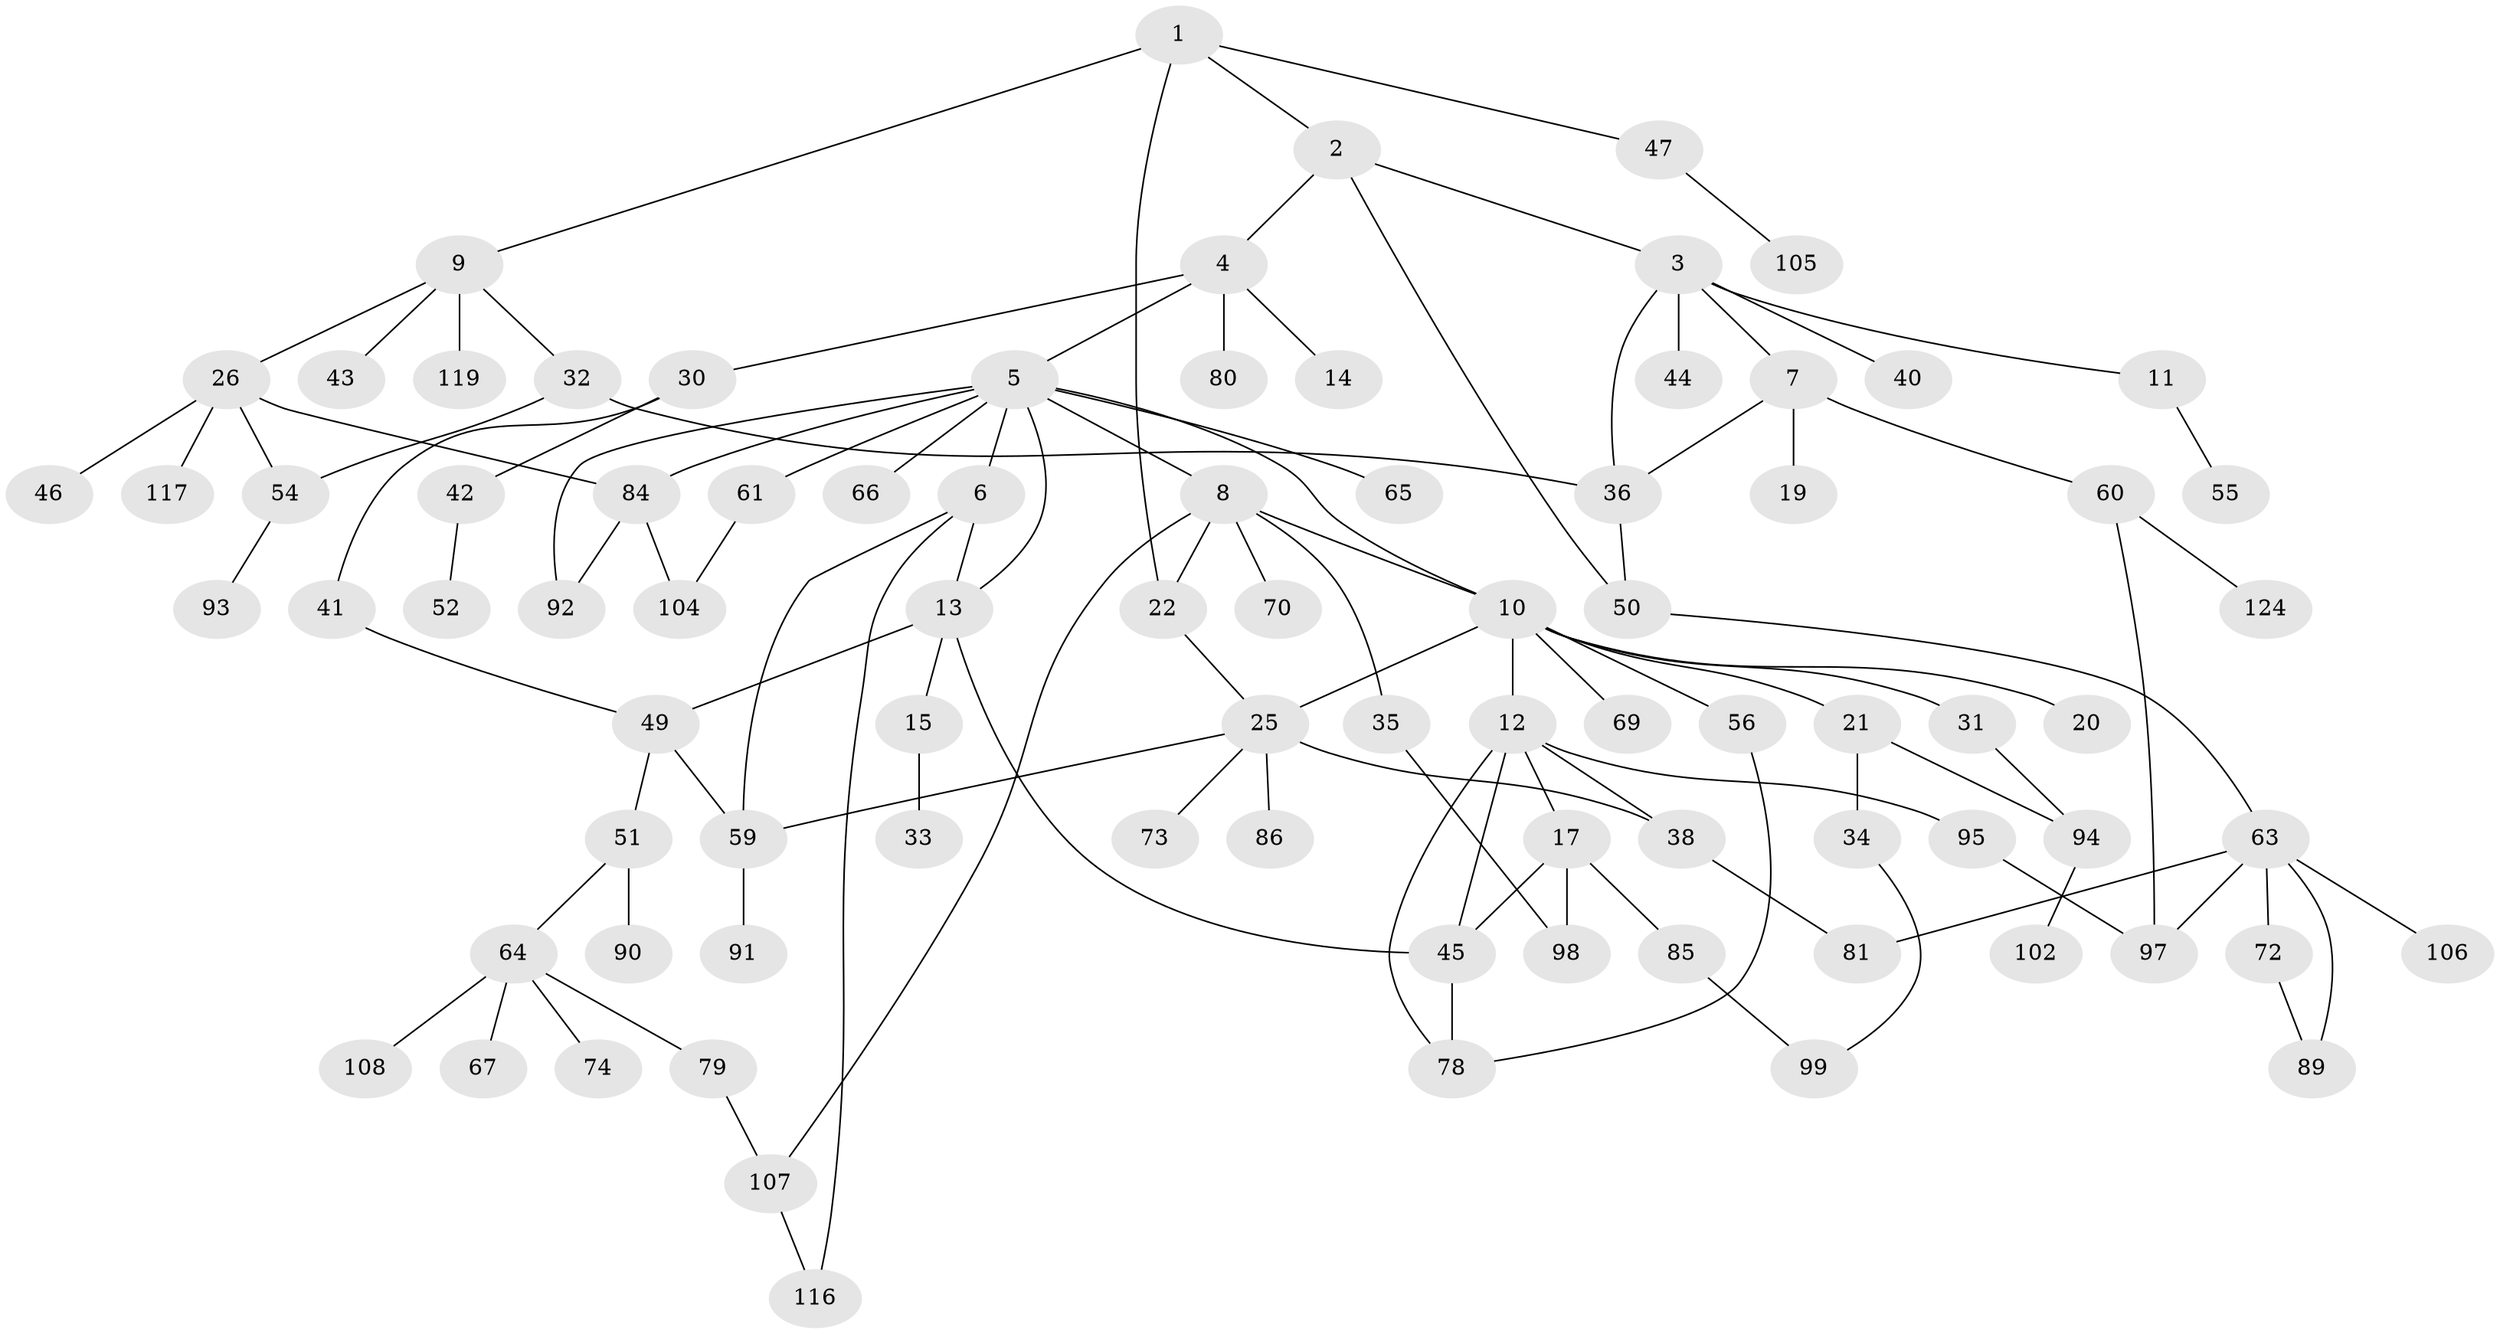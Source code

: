 // Generated by graph-tools (version 1.1) at 2025/51/02/27/25 19:51:38]
// undirected, 85 vertices, 112 edges
graph export_dot {
graph [start="1"]
  node [color=gray90,style=filled];
  1;
  2 [super="+113"];
  3 [super="+103"];
  4 [super="+48"];
  5 [super="+57"];
  6 [super="+24"];
  7 [super="+29"];
  8 [super="+18"];
  9 [super="+16"];
  10 [super="+23"];
  11 [super="+77"];
  12 [super="+37"];
  13 [super="+100"];
  14 [super="+27"];
  15 [super="+125"];
  17;
  19 [super="+28"];
  20 [super="+88"];
  21;
  22 [super="+75"];
  25 [super="+62"];
  26;
  30 [super="+53"];
  31 [super="+83"];
  32;
  33 [super="+82"];
  34 [super="+96"];
  35 [super="+39"];
  36 [super="+118"];
  38;
  40;
  41;
  42;
  43;
  44;
  45 [super="+71"];
  46 [super="+58"];
  47 [super="+68"];
  49 [super="+123"];
  50 [super="+114"];
  51;
  52;
  54 [super="+126"];
  55;
  56 [super="+111"];
  59;
  60 [super="+121"];
  61 [super="+110"];
  63 [super="+76"];
  64 [super="+109"];
  65;
  66;
  67;
  69;
  70;
  72;
  73;
  74;
  78;
  79;
  80;
  81 [super="+101"];
  84 [super="+87"];
  85;
  86;
  89 [super="+122"];
  90 [super="+120"];
  91;
  92;
  93;
  94 [super="+115"];
  95 [super="+112"];
  97;
  98;
  99;
  102;
  104;
  105;
  106;
  107;
  108;
  116;
  117;
  119;
  124;
  1 -- 2;
  1 -- 9;
  1 -- 22;
  1 -- 47;
  2 -- 3;
  2 -- 4;
  2 -- 50;
  3 -- 7;
  3 -- 11;
  3 -- 36;
  3 -- 40;
  3 -- 44;
  4 -- 5;
  4 -- 14;
  4 -- 30;
  4 -- 80;
  5 -- 6;
  5 -- 8;
  5 -- 10;
  5 -- 13;
  5 -- 61;
  5 -- 65;
  5 -- 66;
  5 -- 92;
  5 -- 84;
  6 -- 59;
  6 -- 116;
  6 -- 13;
  7 -- 19;
  7 -- 60;
  7 -- 36;
  8 -- 70;
  8 -- 22;
  8 -- 35;
  8 -- 10;
  8 -- 107;
  9 -- 26;
  9 -- 119;
  9 -- 32;
  9 -- 43;
  10 -- 12 [weight=2];
  10 -- 20;
  10 -- 21;
  10 -- 25;
  10 -- 31;
  10 -- 56;
  10 -- 69;
  11 -- 55;
  12 -- 17;
  12 -- 38;
  12 -- 95;
  12 -- 45;
  12 -- 78;
  13 -- 15 [weight=2];
  13 -- 45;
  13 -- 49;
  15 -- 33;
  17 -- 85;
  17 -- 98;
  17 -- 45;
  21 -- 34;
  21 -- 94;
  22 -- 25;
  25 -- 59;
  25 -- 38;
  25 -- 73;
  25 -- 86;
  26 -- 46;
  26 -- 117;
  26 -- 54;
  26 -- 84;
  30 -- 41;
  30 -- 42;
  31 -- 94;
  32 -- 54;
  32 -- 36;
  34 -- 99;
  35 -- 98;
  36 -- 50;
  38 -- 81;
  41 -- 49;
  42 -- 52;
  45 -- 78;
  47 -- 105;
  49 -- 51;
  49 -- 59;
  50 -- 63;
  51 -- 64;
  51 -- 90;
  54 -- 93;
  56 -- 78;
  59 -- 91;
  60 -- 97;
  60 -- 124;
  61 -- 104;
  63 -- 72;
  63 -- 106;
  63 -- 97;
  63 -- 81;
  63 -- 89;
  64 -- 67;
  64 -- 74;
  64 -- 79;
  64 -- 108;
  72 -- 89;
  79 -- 107;
  84 -- 104;
  84 -- 92;
  85 -- 99;
  94 -- 102;
  95 -- 97;
  107 -- 116;
}

